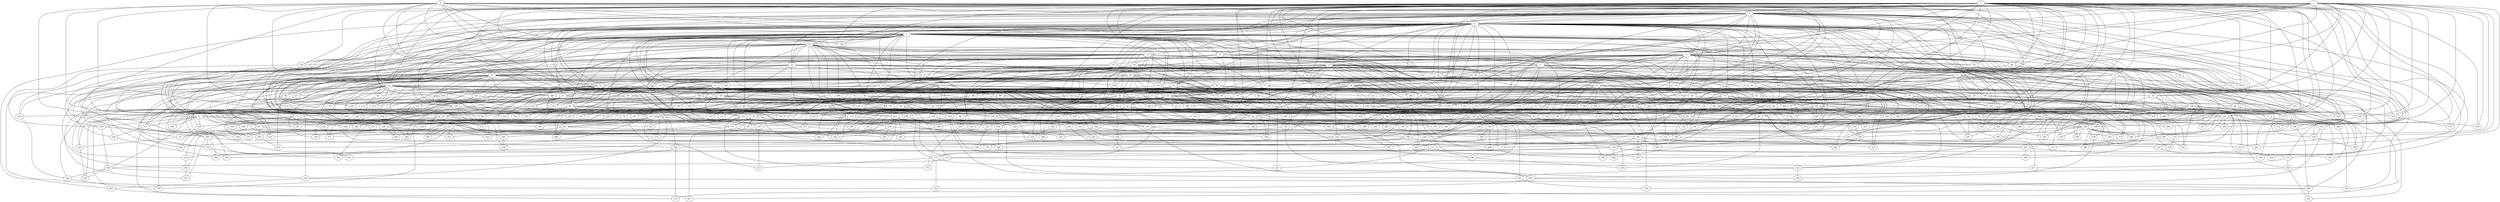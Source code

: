 strict graph "barabasi_albert_graph(400,3)" {
0;
1;
2;
3;
4;
5;
6;
7;
8;
9;
10;
11;
12;
13;
14;
15;
16;
17;
18;
19;
20;
21;
22;
23;
24;
25;
26;
27;
28;
29;
30;
31;
32;
33;
34;
35;
36;
37;
38;
39;
40;
41;
42;
43;
44;
45;
46;
47;
48;
49;
50;
51;
52;
53;
54;
55;
56;
57;
58;
59;
60;
61;
62;
63;
64;
65;
66;
67;
68;
69;
70;
71;
72;
73;
74;
75;
76;
77;
78;
79;
80;
81;
82;
83;
84;
85;
86;
87;
88;
89;
90;
91;
92;
93;
94;
95;
96;
97;
98;
99;
100;
101;
102;
103;
104;
105;
106;
107;
108;
109;
110;
111;
112;
113;
114;
115;
116;
117;
118;
119;
120;
121;
122;
123;
124;
125;
126;
127;
128;
129;
130;
131;
132;
133;
134;
135;
136;
137;
138;
139;
140;
141;
142;
143;
144;
145;
146;
147;
148;
149;
150;
151;
152;
153;
154;
155;
156;
157;
158;
159;
160;
161;
162;
163;
164;
165;
166;
167;
168;
169;
170;
171;
172;
173;
174;
175;
176;
177;
178;
179;
180;
181;
182;
183;
184;
185;
186;
187;
188;
189;
190;
191;
192;
193;
194;
195;
196;
197;
198;
199;
200;
201;
202;
203;
204;
205;
206;
207;
208;
209;
210;
211;
212;
213;
214;
215;
216;
217;
218;
219;
220;
221;
222;
223;
224;
225;
226;
227;
228;
229;
230;
231;
232;
233;
234;
235;
236;
237;
238;
239;
240;
241;
242;
243;
244;
245;
246;
247;
248;
249;
250;
251;
252;
253;
254;
255;
256;
257;
258;
259;
260;
261;
262;
263;
264;
265;
266;
267;
268;
269;
270;
271;
272;
273;
274;
275;
276;
277;
278;
279;
280;
281;
282;
283;
284;
285;
286;
287;
288;
289;
290;
291;
292;
293;
294;
295;
296;
297;
298;
299;
300;
301;
302;
303;
304;
305;
306;
307;
308;
309;
310;
311;
312;
313;
314;
315;
316;
317;
318;
319;
320;
321;
322;
323;
324;
325;
326;
327;
328;
329;
330;
331;
332;
333;
334;
335;
336;
337;
338;
339;
340;
341;
342;
343;
344;
345;
346;
347;
348;
349;
350;
351;
352;
353;
354;
355;
356;
357;
358;
359;
360;
361;
362;
363;
364;
365;
366;
367;
368;
369;
370;
371;
372;
373;
374;
375;
376;
377;
378;
379;
380;
381;
382;
383;
384;
385;
386;
387;
388;
389;
390;
391;
392;
393;
394;
395;
396;
397;
398;
399;
0 -- 129  [is_available=True, prob="0.0467347815131"];
0 -- 132  [is_available=True, prob="1.0"];
0 -- 3  [is_available=True, prob="0.676842188126"];
0 -- 4  [is_available=True, prob="1.0"];
0 -- 5  [is_available=True, prob="0.325321089554"];
0 -- 39  [is_available=True, prob="1.0"];
0 -- 40  [is_available=True, prob="0.0724793402129"];
0 -- 10  [is_available=True, prob="0.568641327542"];
0 -- 235  [is_available=True, prob="1.0"];
0 -- 162  [is_available=True, prob="1.0"];
0 -- 14  [is_available=True, prob="0.531495472173"];
0 -- 338  [is_available=True, prob="0.363108478872"];
0 -- 302  [is_available=True, prob="0.230303175219"];
0 -- 74  [is_available=True, prob="1.0"];
0 -- 21  [is_available=True, prob="0.433250553258"];
0 -- 22  [is_available=True, prob="0.254819526814"];
0 -- 153  [is_available=True, prob="0.845732381407"];
0 -- 36  [is_available=True, prob="1.0"];
0 -- 60  [is_available=True, prob="0.163530835699"];
0 -- 61  [is_available=True, prob="1.0"];
0 -- 286  [is_available=True, prob="0.653799920708"];
1 -- 3  [is_available=True, prob="0.00877202814097"];
1 -- 6  [is_available=True, prob="1.0"];
1 -- 138  [is_available=True, prob="1.0"];
1 -- 11  [is_available=True, prob="0.458441474338"];
1 -- 268  [is_available=True, prob="1.0"];
1 -- 272  [is_available=True, prob="0.173386759794"];
1 -- 19  [is_available=True, prob="1.0"];
1 -- 22  [is_available=True, prob="1.0"];
1 -- 280  [is_available=True, prob="0.903367468809"];
1 -- 283  [is_available=True, prob="1.0"];
1 -- 30  [is_available=True, prob="0.233886218907"];
1 -- 325  [is_available=True, prob="1.0"];
1 -- 37  [is_available=True, prob="1.0"];
1 -- 167  [is_available=True, prob="0.79330299245"];
1 -- 42  [is_available=True, prob="0.190572493493"];
1 -- 47  [is_available=True, prob="0.276591493058"];
1 -- 177  [is_available=True, prob="0.993010265292"];
1 -- 51  [is_available=True, prob="0.917610509938"];
1 -- 182  [is_available=True, prob="0.55706644643"];
1 -- 67  [is_available=True, prob="0.979793852211"];
1 -- 69  [is_available=True, prob="0.560643849434"];
1 -- 12  [is_available=True, prob="1.0"];
1 -- 202  [is_available=True, prob="1.0"];
1 -- 165  [is_available=True, prob="0.0492441447262"];
1 -- 387  [is_available=True, prob="0.14028157312"];
1 -- 114  [is_available=True, prob="0.647945591178"];
1 -- 381  [is_available=True, prob="0.258508900849"];
2 -- 3  [is_available=True, prob="0.563679405916"];
2 -- 4  [is_available=True, prob="0.290611323946"];
2 -- 150  [is_available=True, prob="1.0"];
2 -- 7  [is_available=True, prob="1.0"];
2 -- 8  [is_available=True, prob="0.214915593364"];
2 -- 11  [is_available=True, prob="0.169630049471"];
2 -- 13  [is_available=True, prob="1.0"];
2 -- 270  [is_available=True, prob="1.0"];
2 -- 143  [is_available=True, prob="0.000497140799298"];
2 -- 17  [is_available=True, prob="0.77571248742"];
2 -- 149  [is_available=True, prob="1.0"];
2 -- 22  [is_available=True, prob="0.452175932203"];
2 -- 151  [is_available=True, prob="0.700806134027"];
2 -- 24  [is_available=True, prob="1.0"];
2 -- 153  [is_available=True, prob="0.54815022827"];
2 -- 283  [is_available=True, prob="0.661000988271"];
2 -- 30  [is_available=True, prob="0.69593964369"];
2 -- 165  [is_available=True, prob="0.314768922957"];
2 -- 169  [is_available=True, prob="0.444020331509"];
2 -- 45  [is_available=True, prob="0.819838204898"];
2 -- 56  [is_available=True, prob="1.0"];
2 -- 57  [is_available=True, prob="1.0"];
2 -- 58  [is_available=True, prob="0.96541936494"];
2 -- 351  [is_available=True, prob="1.0"];
2 -- 190  [is_available=True, prob="0.828876747069"];
2 -- 320  [is_available=True, prob="1.0"];
2 -- 68  [is_available=True, prob="1.0"];
2 -- 200  [is_available=True, prob="0.92083919105"];
2 -- 331  [is_available=True, prob="0.0189148378474"];
2 -- 76  [is_available=True, prob="0.513617286421"];
2 -- 77  [is_available=True, prob="0.243574766111"];
2 -- 206  [is_available=True, prob="1.0"];
2 -- 211  [is_available=True, prob="1.0"];
2 -- 334  [is_available=True, prob="1.0"];
2 -- 86  [is_available=True, prob="0.870159209101"];
2 -- 91  [is_available=True, prob="1.0"];
2 -- 348  [is_available=True, prob="0.752314917583"];
2 -- 221  [is_available=True, prob="0.288564954262"];
2 -- 293  [is_available=True, prob="0.169630167255"];
2 -- 231  [is_available=True, prob="0.683416039895"];
2 -- 235  [is_available=True, prob="0.542829376785"];
2 -- 109  [is_available=True, prob="1.0"];
2 -- 112  [is_available=True, prob="0.692852647517"];
2 -- 369  [is_available=True, prob="1.0"];
2 -- 375  [is_available=True, prob="0.0786654089154"];
2 -- 121  [is_available=True, prob="0.0284808393318"];
3 -- 4  [is_available=True, prob="0.25719851267"];
3 -- 5  [is_available=True, prob="0.432110462529"];
3 -- 6  [is_available=True, prob="0.915693164767"];
3 -- 9  [is_available=True, prob="0.469141288553"];
3 -- 10  [is_available=True, prob="1.0"];
3 -- 141  [is_available=True, prob="0.805364772482"];
3 -- 14  [is_available=True, prob="0.982161563167"];
3 -- 148  [is_available=True, prob="0.70009403085"];
3 -- 150  [is_available=True, prob="0.846607547356"];
3 -- 25  [is_available=True, prob="1.0"];
3 -- 284  [is_available=True, prob="0.811544854034"];
3 -- 29  [is_available=True, prob="0.722345905143"];
3 -- 31  [is_available=True, prob="0.15700000677"];
3 -- 44  [is_available=True, prob="0.703619458512"];
3 -- 45  [is_available=True, prob="0.337431383933"];
3 -- 177  [is_available=True, prob="1.0"];
3 -- 178  [is_available=True, prob="1.0"];
3 -- 179  [is_available=True, prob="0.590556920602"];
3 -- 52  [is_available=True, prob="0.955037636649"];
3 -- 54  [is_available=True, prob="0.282166151586"];
3 -- 189  [is_available=True, prob="1.0"];
3 -- 322  [is_available=True, prob="0.341678429572"];
3 -- 326  [is_available=True, prob="1.0"];
3 -- 327  [is_available=True, prob="0.284665861928"];
3 -- 72  [is_available=True, prob="0.339302899151"];
3 -- 212  [is_available=True, prob="1.0"];
3 -- 218  [is_available=True, prob="0.0299785243564"];
3 -- 355  [is_available=True, prob="0.685304231073"];
3 -- 228  [is_available=True, prob="0.206596688035"];
3 -- 101  [is_available=True, prob="0.700056445294"];
3 -- 108  [is_available=True, prob="0.631066787297"];
3 -- 243  [is_available=True, prob="0.544479080954"];
3 -- 246  [is_available=True, prob="0.0619644485226"];
3 -- 375  [is_available=True, prob="0.784167853435"];
4 -- 5  [is_available=True, prob="0.241962862209"];
4 -- 6  [is_available=True, prob="0.83942870513"];
4 -- 8  [is_available=True, prob="0.948576696235"];
4 -- 9  [is_available=True, prob="1.0"];
4 -- 11  [is_available=True, prob="0.314295050466"];
4 -- 13  [is_available=True, prob="0.588710903688"];
4 -- 142  [is_available=True, prob="0.294370942825"];
4 -- 15  [is_available=True, prob="0.896104454623"];
4 -- 16  [is_available=True, prob="1.0"];
4 -- 17  [is_available=True, prob="0.54033307299"];
4 -- 323  [is_available=True, prob="1.0"];
4 -- 20  [is_available=True, prob="0.770162063561"];
4 -- 21  [is_available=True, prob="1.0"];
4 -- 279  [is_available=True, prob="0.961846461909"];
4 -- 378  [is_available=True, prob="0.224270265509"];
4 -- 156  [is_available=True, prob="0.307245782053"];
4 -- 341  [is_available=True, prob="1.0"];
4 -- 160  [is_available=True, prob="1.0"];
4 -- 33  [is_available=True, prob="0.186604706277"];
4 -- 37  [is_available=True, prob="0.275269002213"];
4 -- 305  [is_available=True, prob="0.213868694318"];
4 -- 169  [is_available=True, prob="0.00344726468774"];
4 -- 170  [is_available=True, prob="0.529914313847"];
4 -- 44  [is_available=True, prob="0.735966687961"];
4 -- 46  [is_available=True, prob="0.131491525286"];
4 -- 264  [is_available=True, prob="0.285729115107"];
4 -- 270  [is_available=True, prob="0.61127058225"];
4 -- 179  [is_available=True, prob="0.594621953593"];
4 -- 56  [is_available=True, prob="0.0187812722708"];
4 -- 60  [is_available=True, prob="0.967240977097"];
4 -- 191  [is_available=True, prob="1.0"];
4 -- 203  [is_available=True, prob="0.498813752575"];
4 -- 69  [is_available=True, prob="0.371504156366"];
4 -- 75  [is_available=True, prob="0.541759127755"];
4 -- 269  [is_available=True, prob="0.290299930572"];
4 -- 82  [is_available=True, prob="0.316168376221"];
4 -- 85  [is_available=True, prob="0.625714979408"];
4 -- 284  [is_available=True, prob="1.0"];
4 -- 343  [is_available=True, prob="0.292880007116"];
4 -- 349  [is_available=True, prob="0.912178764188"];
4 -- 350  [is_available=True, prob="0.269094057511"];
4 -- 223  [is_available=True, prob="0.603746318291"];
4 -- 97  [is_available=True, prob="1.0"];
4 -- 354  [is_available=True, prob="0.395492531136"];
4 -- 230  [is_available=True, prob="0.787472031874"];
4 -- 105  [is_available=True, prob="1.0"];
4 -- 144  [is_available=True, prob="0.151583717414"];
4 -- 338  [is_available=True, prob="1.0"];
4 -- 370  [is_available=True, prob="0.957812762844"];
4 -- 250  [is_available=True, prob="0.614520498216"];
4 -- 379  [is_available=True, prob="1.0"];
4 -- 125  [is_available=True, prob="0.751215681238"];
4 -- 127  [is_available=True, prob="1.0"];
5 -- 384  [is_available=True, prob="1.0"];
5 -- 261  [is_available=True, prob="0.232584876156"];
5 -- 7  [is_available=True, prob="0.995218054846"];
5 -- 8  [is_available=True, prob="1.0"];
5 -- 10  [is_available=True, prob="0.816699117705"];
5 -- 141  [is_available=True, prob="0.941325690387"];
5 -- 14  [is_available=True, prob="0.2295003286"];
5 -- 15  [is_available=True, prob="0.422813426045"];
5 -- 131  [is_available=True, prob="1.0"];
5 -- 151  [is_available=True, prob="1.0"];
5 -- 25  [is_available=True, prob="0.682070224751"];
5 -- 29  [is_available=True, prob="0.110243226109"];
5 -- 32  [is_available=True, prob="0.29651157339"];
5 -- 36  [is_available=True, prob="0.775655238162"];
5 -- 38  [is_available=True, prob="1.0"];
5 -- 264  [is_available=True, prob="0.706704461828"];
5 -- 178  [is_available=True, prob="0.869326601207"];
5 -- 180  [is_available=True, prob="0.817716783385"];
5 -- 181  [is_available=True, prob="0.929881952218"];
5 -- 55  [is_available=True, prob="0.798577732218"];
5 -- 57  [is_available=True, prob="0.782816269235"];
5 -- 58  [is_available=True, prob="0.130982209771"];
5 -- 320  [is_available=True, prob="0.774652490936"];
5 -- 65  [is_available=True, prob="1.0"];
5 -- 68  [is_available=True, prob="0.57310882183"];
5 -- 74  [is_available=True, prob="0.0121925589177"];
5 -- 77  [is_available=True, prob="0.0134352556373"];
5 -- 334  [is_available=True, prob="0.320184180059"];
5 -- 80  [is_available=True, prob="0.298884263164"];
5 -- 185  [is_available=True, prob="0.177520493486"];
5 -- 219  [is_available=True, prob="0.563427270154"];
5 -- 223  [is_available=True, prob="0.571660633975"];
5 -- 99  [is_available=True, prob="0.889908978818"];
5 -- 294  [is_available=True, prob="0.473208408476"];
5 -- 102  [is_available=True, prob="1.0"];
5 -- 103  [is_available=True, prob="0.654033092411"];
5 -- 104  [is_available=True, prob="0.0739467071466"];
5 -- 107  [is_available=True, prob="0.870897387135"];
5 -- 367  [is_available=True, prob="0.460298000032"];
5 -- 235  [is_available=True, prob="0.11162000144"];
5 -- 122  [is_available=True, prob="0.208141846919"];
5 -- 251  [is_available=True, prob="0.383331074431"];
5 -- 281  [is_available=True, prob="0.0198277530841"];
5 -- 126  [is_available=True, prob="0.372449455256"];
6 -- 7  [is_available=True, prob="0.375268555845"];
6 -- 9  [is_available=True, prob="0.389773309012"];
6 -- 12  [is_available=True, prob="1.0"];
6 -- 16  [is_available=True, prob="0.84773698825"];
6 -- 17  [is_available=True, prob="0.66423556209"];
6 -- 19  [is_available=True, prob="0.454214608412"];
6 -- 20  [is_available=True, prob="0.720369354164"];
6 -- 282  [is_available=True, prob="1.0"];
6 -- 158  [is_available=True, prob="1.0"];
6 -- 289  [is_available=True, prob="0.594625906906"];
6 -- 34  [is_available=True, prob="0.594849311578"];
6 -- 36  [is_available=True, prob="0.566894347011"];
6 -- 300  [is_available=True, prob="0.174501138331"];
6 -- 52  [is_available=True, prob="1.0"];
6 -- 62  [is_available=True, prob="0.67856468039"];
6 -- 63  [is_available=True, prob="0.818573098414"];
6 -- 64  [is_available=True, prob="0.00396054213946"];
6 -- 194  [is_available=True, prob="0.776596803514"];
6 -- 68  [is_available=True, prob="1.0"];
6 -- 326  [is_available=True, prob="0.834260618662"];
6 -- 79  [is_available=True, prob="0.16123242897"];
6 -- 82  [is_available=True, prob="0.242163406703"];
6 -- 340  [is_available=True, prob="0.594021943509"];
6 -- 94  [is_available=True, prob="0.100833027116"];
6 -- 355  [is_available=True, prob="0.92057061093"];
6 -- 237  [is_available=True, prob="0.0320692388829"];
6 -- 118  [is_available=True, prob="0.788392275928"];
6 -- 123  [is_available=True, prob="1.0"];
7 -- 383  [is_available=True, prob="0.827760878634"];
7 -- 359  [is_available=True, prob="0.468562193512"];
7 -- 40  [is_available=True, prob="0.853968597813"];
7 -- 137  [is_available=True, prob="0.297108596463"];
7 -- 275  [is_available=True, prob="1.0"];
7 -- 18  [is_available=True, prob="0.598062323141"];
7 -- 115  [is_available=True, prob="1.0"];
7 -- 220  [is_available=True, prob="0.301909624232"];
7 -- 55  [is_available=True, prob="0.388662007076"];
7 -- 345  [is_available=True, prob="1.0"];
7 -- 26  [is_available=True, prob="0.247485312499"];
7 -- 59  [is_available=True, prob="0.857822250933"];
7 -- 28  [is_available=True, prob="0.664783064007"];
7 -- 253  [is_available=True, prob="1.0"];
7 -- 133  [is_available=True, prob="0.0408678338233"];
8 -- 35  [is_available=True, prob="0.526737547714"];
8 -- 195  [is_available=True, prob="1.0"];
8 -- 265  [is_available=True, prob="1.0"];
8 -- 12  [is_available=True, prob="0.110320684346"];
8 -- 175  [is_available=True, prob="0.138811991793"];
8 -- 99  [is_available=True, prob="0.116887750992"];
8 -- 19  [is_available=True, prob="0.687439678065"];
8 -- 150  [is_available=True, prob="0.546121961612"];
8 -- 87  [is_available=True, prob="0.511806838701"];
8 -- 211  [is_available=True, prob="0.70176506294"];
8 -- 37  [is_available=True, prob="0.596827680721"];
9 -- 192  [is_available=True, prob="1.0"];
9 -- 54  [is_available=True, prob="0.0816788732747"];
9 -- 251  [is_available=True, prob="0.667327010595"];
9 -- 24  [is_available=True, prob="1.0"];
9 -- 26  [is_available=True, prob="0.368400553741"];
9 -- 91  [is_available=True, prob="0.839344476156"];
10 -- 390  [is_available=True, prob="1.0"];
10 -- 13  [is_available=True, prob="0.28874249035"];
10 -- 15  [is_available=True, prob="0.418577641733"];
10 -- 18  [is_available=True, prob="0.202196135997"];
10 -- 25  [is_available=True, prob="0.215339851111"];
10 -- 295  [is_available=True, prob="0.0857593822597"];
10 -- 41  [is_available=True, prob="0.809512288218"];
10 -- 171  [is_available=True, prob="0.380215463682"];
10 -- 176  [is_available=True, prob="0.981399053732"];
10 -- 50  [is_available=True, prob="0.775445377192"];
10 -- 198  [is_available=True, prob="1.0"];
10 -- 399  [is_available=True, prob="0.55496461606"];
10 -- 213  [is_available=True, prob="1.0"];
10 -- 143  [is_available=True, prob="0.931903721344"];
10 -- 92  [is_available=True, prob="0.0697643460901"];
10 -- 94  [is_available=True, prob="1.0"];
10 -- 108  [is_available=True, prob="0.510297660033"];
10 -- 238  [is_available=True, prob="1.0"];
10 -- 118  [is_available=True, prob="0.446936119392"];
10 -- 249  [is_available=True, prob="0.314256211144"];
10 -- 124  [is_available=True, prob="1.0"];
11 -- 291  [is_available=True, prob="0.976924962929"];
11 -- 33  [is_available=True, prob="1.0"];
11 -- 328  [is_available=True, prob="0.0333939330507"];
11 -- 298  [is_available=True, prob="0.0204088896071"];
11 -- 71  [is_available=True, prob="0.516659712609"];
11 -- 236  [is_available=True, prob="0.949161097481"];
11 -- 47  [is_available=True, prob="1.0"];
11 -- 272  [is_available=True, prob="0.658960779097"];
11 -- 337  [is_available=True, prob="1.0"];
11 -- 24  [is_available=True, prob="1.0"];
11 -- 100  [is_available=True, prob="0.296611620564"];
11 -- 154  [is_available=True, prob="0.273599167811"];
11 -- 111  [is_available=True, prob="1.0"];
11 -- 124  [is_available=True, prob="0.172282352976"];
11 -- 314  [is_available=True, prob="0.00084391635496"];
12 -- 132  [is_available=True, prob="0.443066494741"];
12 -- 267  [is_available=True, prob="0.921037821791"];
12 -- 20  [is_available=True, prob="1.0"];
12 -- 23  [is_available=True, prob="0.9772295167"];
12 -- 29  [is_available=True, prob="0.731259104784"];
12 -- 30  [is_available=True, prob="0.447841906729"];
12 -- 161  [is_available=True, prob="0.993923049266"];
12 -- 41  [is_available=True, prob="0.187224398705"];
12 -- 43  [is_available=True, prob="1.0"];
12 -- 173  [is_available=True, prob="0.370888096848"];
12 -- 46  [is_available=True, prob="1.0"];
12 -- 175  [is_available=True, prob="1.0"];
12 -- 186  [is_available=True, prob="0.754933977203"];
12 -- 315  [is_available=True, prob="0.485299697556"];
12 -- 67  [is_available=True, prob="0.269753000306"];
12 -- 198  [is_available=True, prob="0.460521223414"];
12 -- 76  [is_available=True, prob="0.886296514345"];
12 -- 334  [is_available=True, prob="0.595904318189"];
12 -- 208  [is_available=True, prob="1.0"];
12 -- 81  [is_available=True, prob="0.552633683775"];
12 -- 87  [is_available=True, prob="1.0"];
12 -- 216  [is_available=True, prob="1.0"];
12 -- 89  [is_available=True, prob="0.0188050432115"];
12 -- 93  [is_available=True, prob="0.679785543527"];
12 -- 96  [is_available=True, prob="1.0"];
12 -- 100  [is_available=True, prob="1.0"];
12 -- 109  [is_available=True, prob="0.440695269714"];
12 -- 244  [is_available=True, prob="0.890573290233"];
13 -- 16  [is_available=True, prob="0.795242306745"];
13 -- 18  [is_available=True, prob="1.0"];
13 -- 152  [is_available=True, prob="1.0"];
13 -- 26  [is_available=True, prob="0.897765858198"];
13 -- 27  [is_available=True, prob="0.272946888264"];
13 -- 34  [is_available=True, prob="0.208357267402"];
13 -- 38  [is_available=True, prob="0.929107468864"];
13 -- 52  [is_available=True, prob="1.0"];
13 -- 310  [is_available=True, prob="0.570717871047"];
13 -- 184  [is_available=True, prob="0.345207104139"];
13 -- 185  [is_available=True, prob="0.69265682882"];
13 -- 59  [is_available=True, prob="0.484525873395"];
13 -- 62  [is_available=True, prob="0.67086638539"];
13 -- 64  [is_available=True, prob="0.90991150819"];
13 -- 333  [is_available=True, prob="0.145374006958"];
13 -- 208  [is_available=True, prob="0.974809079192"];
13 -- 350  [is_available=True, prob="1.0"];
13 -- 356  [is_available=True, prob="0.440209351378"];
13 -- 233  [is_available=True, prob="0.61721899512"];
13 -- 115  [is_available=True, prob="1.0"];
13 -- 245  [is_available=True, prob="1.0"];
14 -- 176  [is_available=True, prob="1.0"];
14 -- 361  [is_available=True, prob="0.233029613642"];
14 -- 394  [is_available=True, prob="0.590991245642"];
14 -- 141  [is_available=True, prob="0.349161894059"];
14 -- 79  [is_available=True, prob="0.88631093137"];
14 -- 112  [is_available=True, prob="0.924288764122"];
14 -- 49  [is_available=True, prob="0.0646348483268"];
14 -- 85  [is_available=True, prob="0.359938033327"];
14 -- 23  [is_available=True, prob="0.511189605194"];
14 -- 121  [is_available=True, prob="0.194413271085"];
14 -- 156  [is_available=True, prob="0.592006018717"];
14 -- 383  [is_available=True, prob="0.499231980098"];
15 -- 128  [is_available=True, prob="0.5583558639"];
15 -- 140  [is_available=True, prob="0.886979859245"];
15 -- 398  [is_available=True, prob="0.792236069697"];
15 -- 133  [is_available=True, prob="1.0"];
15 -- 289  [is_available=True, prob="0.175295941759"];
15 -- 39  [is_available=True, prob="0.856488926774"];
15 -- 315  [is_available=True, prob="0.573828275426"];
15 -- 63  [is_available=True, prob="0.164276170174"];
15 -- 113  [is_available=True, prob="1.0"];
15 -- 200  [is_available=True, prob="0.280658301461"];
15 -- 80  [is_available=True, prob="0.332500335912"];
15 -- 94  [is_available=True, prob="0.742814278895"];
15 -- 96  [is_available=True, prob="1.0"];
15 -- 100  [is_available=True, prob="0.380512288595"];
15 -- 234  [is_available=True, prob="0.709794492274"];
15 -- 364  [is_available=True, prob="0.669476170105"];
15 -- 110  [is_available=True, prob="0.301950015951"];
15 -- 369  [is_available=True, prob="0.171441395184"];
15 -- 123  [is_available=True, prob="1.0"];
15 -- 380  [is_available=True, prob="1.0"];
15 -- 106  [is_available=True, prob="0.912733796018"];
15 -- 382  [is_available=True, prob="1.0"];
16 -- 66  [is_available=True, prob="0.409510115473"];
16 -- 134  [is_available=True, prob="1.0"];
16 -- 107  [is_available=True, prob="0.544148470016"];
16 -- 78  [is_available=True, prob="1.0"];
16 -- 277  [is_available=True, prob="0.904413316466"];
16 -- 152  [is_available=True, prob="0.885624091095"];
16 -- 27  [is_available=True, prob="1.0"];
16 -- 28  [is_available=True, prob="0.241002908024"];
16 -- 287  [is_available=True, prob="1.0"];
17 -- 69  [is_available=True, prob="0.612986541234"];
17 -- 73  [is_available=True, prob="1.0"];
17 -- 180  [is_available=True, prob="1.0"];
17 -- 342  [is_available=True, prob="0.16857625679"];
17 -- 217  [is_available=True, prob="0.68813764038"];
17 -- 319  [is_available=True, prob="0.317104304479"];
18 -- 198  [is_available=True, prob="0.341494380977"];
18 -- 33  [is_available=True, prob="0.237038021824"];
18 -- 66  [is_available=True, prob="1.0"];
18 -- 101  [is_available=True, prob="0.154758660344"];
18 -- 70  [is_available=True, prob="1.0"];
18 -- 200  [is_available=True, prob="1.0"];
18 -- 119  [is_available=True, prob="0.91861109633"];
18 -- 145  [is_available=True, prob="0.737712019876"];
18 -- 50  [is_available=True, prob="0.272333768672"];
18 -- 23  [is_available=True, prob="1.0"];
18 -- 296  [is_available=True, prob="0.0331409193468"];
18 -- 344  [is_available=True, prob="0.18806280241"];
18 -- 346  [is_available=True, prob="1.0"];
18 -- 247  [is_available=True, prob="0.360402265202"];
18 -- 31  [is_available=True, prob="0.481796221806"];
19 -- 98  [is_available=True, prob="1.0"];
19 -- 161  [is_available=True, prob="0.856179942254"];
19 -- 169  [is_available=True, prob="0.658337450528"];
19 -- 174  [is_available=True, prob="1.0"];
19 -- 271  [is_available=True, prob="1.0"];
19 -- 270  [is_available=True, prob="0.758923223633"];
19 -- 55  [is_available=True, prob="0.627339867019"];
19 -- 28  [is_available=True, prob="1.0"];
20 -- 128  [is_available=True, prob="0.884699860813"];
20 -- 131  [is_available=True, prob="0.958118762811"];
20 -- 75  [is_available=True, prob="1.0"];
20 -- 21  [is_available=True, prob="0.868730182722"];
20 -- 56  [is_available=True, prob="0.895272776182"];
20 -- 281  [is_available=True, prob="1.0"];
20 -- 222  [is_available=True, prob="0.786058460941"];
21 -- 32  [is_available=True, prob="0.421344068174"];
21 -- 34  [is_available=True, prob="0.327496361156"];
21 -- 166  [is_available=True, prob="1.0"];
21 -- 359  [is_available=True, prob="1.0"];
21 -- 328  [is_available=True, prob="0.491668955392"];
21 -- 202  [is_available=True, prob="1.0"];
21 -- 391  [is_available=True, prob="0.420427680489"];
21 -- 241  [is_available=True, prob="0.364838600144"];
21 -- 344  [is_available=True, prob="0.0333022278283"];
21 -- 116  [is_available=True, prob="0.813236759088"];
21 -- 92  [is_available=True, prob="0.749524499342"];
21 -- 383  [is_available=True, prob="0.216893215472"];
22 -- 258  [is_available=True, prob="1.0"];
22 -- 147  [is_available=True, prob="0.872202122532"];
22 -- 276  [is_available=True, prob="1.0"];
22 -- 277  [is_available=True, prob="1.0"];
22 -- 290  [is_available=True, prob="0.682391834265"];
22 -- 291  [is_available=True, prob="0.709977367032"];
22 -- 294  [is_available=True, prob="0.295526092605"];
22 -- 172  [is_available=True, prob="0.563180575844"];
22 -- 49  [is_available=True, prob="0.545015610789"];
22 -- 309  [is_available=True, prob="1.0"];
22 -- 61  [is_available=True, prob="0.101080929769"];
22 -- 63  [is_available=True, prob="1.0"];
22 -- 321  [is_available=True, prob="1.0"];
22 -- 194  [is_available=True, prob="0.996934017665"];
22 -- 201  [is_available=True, prob="0.755347436715"];
22 -- 75  [is_available=True, prob="0.334202528547"];
22 -- 76  [is_available=True, prob="0.0104973191546"];
22 -- 209  [is_available=True, prob="1.0"];
22 -- 89  [is_available=True, prob="0.897565877421"];
22 -- 98  [is_available=True, prob="0.295452668961"];
22 -- 363  [is_available=True, prob="1.0"];
22 -- 364  [is_available=True, prob="0.511226383991"];
22 -- 126  [is_available=True, prob="0.188539433511"];
22 -- 254  [is_available=True, prob="0.277288086524"];
23 -- 384  [is_available=True, prob="0.505425745242"];
23 -- 72  [is_available=True, prob="0.2611346441"];
23 -- 297  [is_available=True, prob="0.117234969794"];
23 -- 42  [is_available=True, prob="0.0960448997648"];
23 -- 43  [is_available=True, prob="0.88735738843"];
23 -- 112  [is_available=True, prob="0.947400463184"];
23 -- 245  [is_available=True, prob="0.92504420561"];
23 -- 329  [is_available=True, prob="1.0"];
23 -- 123  [is_available=True, prob="0.973902422021"];
24 -- 170  [is_available=True, prob="0.0529252874544"];
24 -- 278  [is_available=True, prob="0.0177355846235"];
24 -- 73  [is_available=True, prob="0.291683684616"];
24 -- 90  [is_available=True, prob="0.9201064575"];
25 -- 130  [is_available=True, prob="0.624088516718"];
25 -- 70  [is_available=True, prob="0.115158192606"];
25 -- 275  [is_available=True, prob="0.608072376617"];
25 -- 233  [is_available=True, prob="0.295205390955"];
25 -- 139  [is_available=True, prob="0.20831658105"];
25 -- 44  [is_available=True, prob="0.617364358995"];
25 -- 366  [is_available=True, prob="0.465453768982"];
25 -- 152  [is_available=True, prob="0.289264917882"];
25 -- 131  [is_available=True, prob="0.223507010281"];
25 -- 53  [is_available=True, prob="0.441658578862"];
25 -- 183  [is_available=True, prob="0.208830771258"];
25 -- 120  [is_available=True, prob="1.0"];
25 -- 332  [is_available=True, prob="0.933004094772"];
25 -- 154  [is_available=True, prob="0.102348552694"];
25 -- 27  [is_available=True, prob="0.524421782633"];
26 -- 224  [is_available=True, prob="0.579459777706"];
26 -- 161  [is_available=True, prob="0.802966640519"];
26 -- 389  [is_available=True, prob="0.866684348676"];
26 -- 46  [is_available=True, prob="0.710218255273"];
26 -- 335  [is_available=True, prob="1.0"];
26 -- 51  [is_available=True, prob="0.301503108576"];
26 -- 84  [is_available=True, prob="1.0"];
26 -- 279  [is_available=True, prob="0.160870709921"];
27 -- 352  [is_available=True, prob="1.0"];
27 -- 227  [is_available=True, prob="0.857225761705"];
27 -- 309  [is_available=True, prob="0.93950949536"];
27 -- 38  [is_available=True, prob="0.254930081688"];
27 -- 236  [is_available=True, prob="1.0"];
27 -- 205  [is_available=True, prob="0.530445221372"];
27 -- 146  [is_available=True, prob="0.539249190332"];
27 -- 83  [is_available=True, prob="0.347495808967"];
27 -- 180  [is_available=True, prob="1.0"];
27 -- 213  [is_available=True, prob="0.842231374356"];
27 -- 314  [is_available=True, prob="0.958395257056"];
27 -- 271  [is_available=True, prob="0.394538736232"];
27 -- 252  [is_available=True, prob="1.0"];
27 -- 126  [is_available=True, prob="0.438500895937"];
27 -- 31  [is_available=True, prob="0.0344063807876"];
28 -- 32  [is_available=True, prob="1.0"];
28 -- 129  [is_available=True, prob="0.461606010768"];
28 -- 213  [is_available=True, prob="0.775474480416"];
28 -- 362  [is_available=True, prob="0.500007798641"];
28 -- 204  [is_available=True, prob="0.680447116797"];
28 -- 269  [is_available=True, prob="1.0"];
28 -- 78  [is_available=True, prob="0.076406808451"];
28 -- 399  [is_available=True, prob="0.332462113839"];
28 -- 50  [is_available=True, prob="0.872503196756"];
28 -- 148  [is_available=True, prob="0.586684603813"];
28 -- 85  [is_available=True, prob="0.99777926821"];
28 -- 384  [is_available=True, prob="0.809929280431"];
28 -- 208  [is_available=True, prob="0.93669066854"];
28 -- 127  [is_available=True, prob="0.508500902394"];
29 -- 373  [is_available=True, prob="0.199777381122"];
29 -- 39  [is_available=True, prob="0.383693917481"];
29 -- 172  [is_available=True, prob="0.70604189527"];
29 -- 266  [is_available=True, prob="0.801903542656"];
29 -- 142  [is_available=True, prob="0.0805749302315"];
29 -- 335  [is_available=True, prob="1.0"];
29 -- 48  [is_available=True, prob="0.0677312532922"];
29 -- 339  [is_available=True, prob="1.0"];
29 -- 53  [is_available=True, prob="0.306719760887"];
29 -- 88  [is_available=True, prob="1.0"];
29 -- 188  [is_available=True, prob="0.203729784659"];
29 -- 317  [is_available=True, prob="0.229295012022"];
29 -- 309  [is_available=True, prob="0.539285367546"];
30 -- 35  [is_available=True, prob="0.933069097573"];
30 -- 102  [is_available=True, prob="1.0"];
30 -- 97  [is_available=True, prob="0.922916595869"];
30 -- 74  [is_available=True, prob="0.886992793574"];
30 -- 258  [is_available=True, prob="0.0451229390097"];
30 -- 308  [is_available=True, prob="1.0"];
30 -- 118  [is_available=True, prob="0.866054669073"];
30 -- 315  [is_available=True, prob="1.0"];
30 -- 287  [is_available=True, prob="0.143001718922"];
31 -- 66  [is_available=True, prob="0.87218905495"];
31 -- 292  [is_available=True, prob="0.396654521986"];
31 -- 197  [is_available=True, prob="0.730587885319"];
31 -- 370  [is_available=True, prob="1.0"];
31 -- 366  [is_available=True, prob="0.439403398701"];
31 -- 113  [is_available=True, prob="0.741303154256"];
31 -- 84  [is_available=True, prob="0.306236865204"];
31 -- 282  [is_available=True, prob="0.0997262548817"];
31 -- 188  [is_available=True, prob="1.0"];
31 -- 189  [is_available=True, prob="0.852984761077"];
32 -- 321  [is_available=True, prob="0.492310023604"];
32 -- 99  [is_available=True, prob="0.646717409687"];
32 -- 329  [is_available=True, prob="1.0"];
33 -- 35  [is_available=True, prob="1.0"];
33 -- 295  [is_available=True, prob="1.0"];
33 -- 361  [is_available=True, prob="0.775096955539"];
33 -- 45  [is_available=True, prob="0.497418040218"];
33 -- 171  [is_available=True, prob="1.0"];
33 -- 125  [is_available=True, prob="0.220268356155"];
34 -- 64  [is_available=True, prob="0.385990112575"];
34 -- 263  [is_available=True, prob="0.736384021017"];
34 -- 226  [is_available=True, prob="0.311315281406"];
34 -- 163  [is_available=True, prob="0.761239537184"];
34 -- 71  [is_available=True, prob="0.00623501152442"];
34 -- 106  [is_available=True, prob="0.213321501818"];
34 -- 231  [is_available=True, prob="1.0"];
34 -- 268  [is_available=True, prob="0.182353149181"];
34 -- 302  [is_available=True, prob="0.764427755036"];
34 -- 113  [is_available=True, prob="0.312502082341"];
34 -- 51  [is_available=True, prob="0.0630647616524"];
34 -- 310  [is_available=True, prob="0.74488015452"];
34 -- 184  [is_available=True, prob="0.693509136954"];
35 -- 263  [is_available=True, prob="1.0"];
35 -- 323  [is_available=True, prob="0.132129428651"];
35 -- 196  [is_available=True, prob="0.389422512249"];
35 -- 166  [is_available=True, prob="1.0"];
35 -- 65  [is_available=True, prob="1.0"];
35 -- 49  [is_available=True, prob="0.323740234876"];
35 -- 252  [is_available=True, prob="0.456884781068"];
35 -- 42  [is_available=True, prob="1.0"];
35 -- 43  [is_available=True, prob="1.0"];
35 -- 207  [is_available=True, prob="0.381140947889"];
35 -- 40  [is_available=True, prob="0.781037788355"];
35 -- 234  [is_available=True, prob="0.927201448176"];
35 -- 185  [is_available=True, prob="1.0"];
35 -- 57  [is_available=True, prob="0.649704552442"];
35 -- 136  [is_available=True, prob="0.0776963195987"];
35 -- 231  [is_available=True, prob="0.223930563674"];
35 -- 138  [is_available=True, prob="0.776384790005"];
35 -- 230  [is_available=True, prob="0.357578905685"];
36 -- 232  [is_available=True, prob="0.244361792545"];
36 -- 111  [is_available=True, prob="1.0"];
36 -- 48  [is_available=True, prob="1.0"];
36 -- 273  [is_available=True, prob="0.613726950023"];
36 -- 278  [is_available=True, prob="0.408845048939"];
36 -- 379  [is_available=True, prob="1.0"];
37 -- 399  [is_available=True, prob="0.685812843733"];
37 -- 83  [is_available=True, prob="0.950458729647"];
37 -- 340  [is_available=True, prob="0.882011359268"];
38 -- 136  [is_available=True, prob="1.0"];
38 -- 41  [is_available=True, prob="0.105624341775"];
38 -- 306  [is_available=True, prob="0.121356170277"];
38 -- 238  [is_available=True, prob="0.478452649532"];
38 -- 81  [is_available=True, prob="0.935321259563"];
38 -- 232  [is_available=True, prob="0.988979297063"];
38 -- 307  [is_available=True, prob="1.0"];
38 -- 84  [is_available=True, prob="1.0"];
38 -- 89  [is_available=True, prob="1.0"];
38 -- 125  [is_available=True, prob="0.0529374989973"];
39 -- 195  [is_available=True, prob="0.87018017378"];
39 -- 230  [is_available=True, prob="0.478677412813"];
39 -- 297  [is_available=True, prob="0.633416504699"];
39 -- 176  [is_available=True, prob="0.820224947847"];
39 -- 115  [is_available=True, prob="0.417189303183"];
39 -- 88  [is_available=True, prob="0.732653127476"];
39 -- 313  [is_available=True, prob="0.479561370659"];
40 -- 78  [is_available=True, prob="0.863624239089"];
40 -- 291  [is_available=True, prob="0.276142512512"];
40 -- 181  [is_available=True, prob="0.0377128190036"];
40 -- 91  [is_available=True, prob="0.97168100725"];
40 -- 221  [is_available=True, prob="1.0"];
41 -- 228  [is_available=True, prob="1.0"];
41 -- 328  [is_available=True, prob="0.406511774674"];
41 -- 47  [is_available=True, prob="0.56288677663"];
41 -- 48  [is_available=True, prob="1.0"];
41 -- 177  [is_available=True, prob="0.318684914989"];
41 -- 54  [is_available=True, prob="1.0"];
42 -- 358  [is_available=True, prob="1.0"];
42 -- 134  [is_available=True, prob="0.678242897843"];
42 -- 193  [is_available=True, prob="0.249755494781"];
42 -- 190  [is_available=True, prob="0.937164781414"];
42 -- 145  [is_available=True, prob="0.705270864246"];
42 -- 117  [is_available=True, prob="0.726601672726"];
42 -- 120  [is_available=True, prob="0.106739961153"];
42 -- 59  [is_available=True, prob="0.54237701607"];
42 -- 380  [is_available=True, prob="0.670949592972"];
42 -- 62  [is_available=True, prob="0.658727362339"];
42 -- 191  [is_available=True, prob="0.372202324939"];
43 -- 218  [is_available=True, prob="0.902797815327"];
43 -- 354  [is_available=True, prob="0.350404988796"];
44 -- 225  [is_available=True, prob="0.464374928476"];
44 -- 103  [is_available=True, prob="0.128123374731"];
44 -- 203  [is_available=True, prob="0.678584776755"];
44 -- 77  [is_available=True, prob="0.0458466463664"];
44 -- 144  [is_available=True, prob="0.365540317013"];
44 -- 178  [is_available=True, prob="0.120438772243"];
44 -- 163  [is_available=True, prob="0.774704799857"];
44 -- 363  [is_available=True, prob="0.324669154569"];
44 -- 157  [is_available=True, prob="1.0"];
45 -- 73  [is_available=True, prob="1.0"];
45 -- 301  [is_available=True, prob="0.0913572845053"];
45 -- 110  [is_available=True, prob="0.933613936611"];
46 -- 352  [is_available=True, prob="1.0"];
46 -- 300  [is_available=True, prob="0.127032219254"];
46 -- 333  [is_available=True, prob="0.46823565584"];
47 -- 101  [is_available=True, prob="1.0"];
47 -- 103  [is_available=True, prob="1.0"];
47 -- 304  [is_available=True, prob="1.0"];
47 -- 120  [is_available=True, prob="0.178026222583"];
47 -- 249  [is_available=True, prob="0.781755578918"];
47 -- 251  [is_available=True, prob="1.0"];
48 -- 321  [is_available=True, prob="0.547270308214"];
48 -- 229  [is_available=True, prob="0.853881221573"];
48 -- 135  [is_available=True, prob="0.614716193646"];
48 -- 72  [is_available=True, prob="0.798067335967"];
48 -- 168  [is_available=True, prob="0.741108448888"];
48 -- 90  [is_available=True, prob="0.839417429231"];
48 -- 219  [is_available=True, prob="0.653211977292"];
48 -- 316  [is_available=True, prob="0.960750222172"];
49 -- 80  [is_available=True, prob="0.849028263857"];
49 -- 117  [is_available=True, prob="0.277006294245"];
49 -- 190  [is_available=True, prob="1.0"];
50 -- 324  [is_available=True, prob="0.856020781664"];
50 -- 296  [is_available=True, prob="0.533429376312"];
50 -- 105  [is_available=True, prob="0.890849670643"];
50 -- 139  [is_available=True, prob="1.0"];
50 -- 269  [is_available=True, prob="0.145089159441"];
50 -- 53  [is_available=True, prob="0.871921374704"];
50 -- 201  [is_available=True, prob="0.480078974321"];
51 -- 65  [is_available=True, prob="1.0"];
51 -- 88  [is_available=True, prob="0.963757784524"];
51 -- 285  [is_available=True, prob="1.0"];
52 -- 242  [is_available=True, prob="0.0755629240106"];
52 -- 119  [is_available=True, prob="0.748810433149"];
53 -- 164  [is_available=True, prob="0.419957439196"];
53 -- 292  [is_available=True, prob="1.0"];
53 -- 196  [is_available=True, prob="1.0"];
53 -- 157  [is_available=True, prob="0.209908531483"];
53 -- 114  [is_available=True, prob="1.0"];
53 -- 149  [is_available=True, prob="0.875898412509"];
53 -- 58  [is_available=True, prob="0.317916355222"];
54 -- 209  [is_available=True, prob="1.0"];
54 -- 395  [is_available=True, prob="1.0"];
54 -- 110  [is_available=True, prob="0.591678615565"];
54 -- 145  [is_available=True, prob="0.697605400786"];
54 -- 280  [is_available=True, prob="0.232098661193"];
54 -- 60  [is_available=True, prob="1.0"];
54 -- 61  [is_available=True, prob="0.138388430298"];
55 -- 239  [is_available=True, prob="0.0434342890653"];
55 -- 336  [is_available=True, prob="0.673707979744"];
55 -- 214  [is_available=True, prob="0.0160599288884"];
55 -- 311  [is_available=True, prob="0.209992132898"];
55 -- 316  [is_available=True, prob="0.0874736477545"];
55 -- 286  [is_available=True, prob="0.28976943351"];
56 -- 274  [is_available=True, prob="0.11530875344"];
57 -- 71  [is_available=True, prob="1.0"];
57 -- 140  [is_available=True, prob="0.657007547968"];
57 -- 187  [is_available=True, prob="0.95809193909"];
58 -- 394  [is_available=True, prob="0.139352070257"];
58 -- 344  [is_available=True, prob="1.0"];
58 -- 274  [is_available=True, prob="0.79850635036"];
58 -- 116  [is_available=True, prob="0.279492301453"];
58 -- 248  [is_available=True, prob="1.0"];
59 -- 228  [is_available=True, prob="0.752534157127"];
59 -- 70  [is_available=True, prob="0.948374875931"];
59 -- 86  [is_available=True, prob="0.708435455061"];
59 -- 379  [is_available=True, prob="0.99151271106"];
59 -- 254  [is_available=True, prob="0.726125947769"];
59 -- 95  [is_available=True, prob="1.0"];
60 -- 67  [is_available=True, prob="0.910739569102"];
60 -- 240  [is_available=True, prob="0.0180290937711"];
60 -- 259  [is_available=True, prob="0.10141703648"];
60 -- 86  [is_available=True, prob="1.0"];
60 -- 284  [is_available=True, prob="0.336113380225"];
61 -- 160  [is_available=True, prob="0.788593454236"];
61 -- 226  [is_available=True, prob="0.78019857639"];
61 -- 133  [is_available=True, prob="0.743061989688"];
61 -- 395  [is_available=True, prob="0.607551614374"];
61 -- 364  [is_available=True, prob="1.0"];
61 -- 209  [is_available=True, prob="0.916949895561"];
61 -- 191  [is_available=True, prob="1.0"];
61 -- 95  [is_available=True, prob="0.7157333628"];
62 -- 336  [is_available=True, prob="0.389169692977"];
62 -- 104  [is_available=True, prob="0.256977667514"];
62 -- 144  [is_available=True, prob="1.0"];
63 -- 122  [is_available=True, prob="1.0"];
63 -- 172  [is_available=True, prob="0.427122078573"];
64 -- 357  [is_available=True, prob="0.482177587402"];
64 -- 337  [is_available=True, prob="0.553238629782"];
64 -- 136  [is_available=True, prob="0.400957730737"];
64 -- 332  [is_available=True, prob="0.922202977639"];
64 -- 266  [is_available=True, prob="0.577284684751"];
64 -- 140  [is_available=True, prob="0.863800465875"];
64 -- 109  [is_available=True, prob="0.656549894454"];
64 -- 168  [is_available=True, prob="1.0"];
64 -- 341  [is_available=True, prob="0.418561273785"];
64 -- 246  [is_available=True, prob="0.592227141206"];
64 -- 143  [is_available=True, prob="0.723937616928"];
65 -- 353  [is_available=True, prob="0.356136735109"];
65 -- 363  [is_available=True, prob="0.160610703192"];
65 -- 347  [is_available=True, prob="1.0"];
66 -- 121  [is_available=True, prob="0.0710727379573"];
66 -- 148  [is_available=True, prob="0.611300007764"];
67 -- 92  [is_available=True, prob="0.181633348904"];
67 -- 93  [is_available=True, prob="0.360979014468"];
68 -- 259  [is_available=True, prob="1.0"];
68 -- 82  [is_available=True, prob="1.0"];
68 -- 382  [is_available=True, prob="0.729526323869"];
69 -- 128  [is_available=True, prob="0.0574372527896"];
69 -- 81  [is_available=True, prob="0.759061787575"];
69 -- 138  [is_available=True, prob="0.189512982171"];
69 -- 79  [is_available=True, prob="1.0"];
69 -- 175  [is_available=True, prob="0.199130747653"];
70 -- 187  [is_available=True, prob="0.931647334779"];
70 -- 227  [is_available=True, prob="0.164935735422"];
71 -- 165  [is_available=True, prob="0.802837239287"];
73 -- 98  [is_available=True, prob="0.78605231833"];
73 -- 130  [is_available=True, prob="0.78222232764"];
73 -- 167  [is_available=True, prob="0.837233697749"];
73 -- 382  [is_available=True, prob="0.0667827395158"];
74 -- 97  [is_available=True, prob="1.0"];
74 -- 135  [is_available=True, prob="0.52332157083"];
74 -- 371  [is_available=True, prob="0.374132147976"];
74 -- 149  [is_available=True, prob="0.260911035585"];
74 -- 90  [is_available=True, prob="0.426573454409"];
75 -- 163  [is_available=True, prob="0.871282063172"];
75 -- 261  [is_available=True, prob="0.161792520298"];
75 -- 166  [is_available=True, prob="0.0516580597401"];
75 -- 204  [is_available=True, prob="0.990733658686"];
75 -- 241  [is_available=True, prob="1.0"];
75 -- 83  [is_available=True, prob="0.332792090258"];
75 -- 312  [is_available=True, prob="0.0583371417877"];
75 -- 325  [is_available=True, prob="0.747866724604"];
75 -- 387  [is_available=True, prob="0.174892793052"];
75 -- 195  [is_available=True, prob="0.930885142122"];
76 -- 211  [is_available=True, prob="0.803305007382"];
76 -- 95  [is_available=True, prob="0.17016935779"];
77 -- 96  [is_available=True, prob="1.0"];
77 -- 106  [is_available=True, prob="0.293336455622"];
77 -- 273  [is_available=True, prob="0.956067456067"];
77 -- 147  [is_available=True, prob="0.154614193905"];
78 -- 215  [is_available=True, prob="0.63199215505"];
78 -- 87  [is_available=True, prob="0.638278888851"];
79 -- 391  [is_available=True, prob="1.0"];
79 -- 107  [is_available=True, prob="0.263417910918"];
79 -- 173  [is_available=True, prob="0.868532969237"];
79 -- 214  [is_available=True, prob="0.0707188358961"];
80 -- 390  [is_available=True, prob="0.244053011183"];
80 -- 271  [is_available=True, prob="0.221030386526"];
80 -- 122  [is_available=True, prob="0.57644326841"];
80 -- 155  [is_available=True, prob="0.696913491774"];
81 -- 105  [is_available=True, prob="0.553119901358"];
81 -- 137  [is_available=True, prob="0.18316830356"];
82 -- 324  [is_available=True, prob="0.273972230662"];
83 -- 142  [is_available=True, prob="1.0"];
84 -- 260  [is_available=True, prob="0.657370789176"];
84 -- 262  [is_available=True, prob="1.0"];
84 -- 391  [is_available=True, prob="0.393882972767"];
84 -- 244  [is_available=True, prob="0.384168209504"];
86 -- 224  [is_available=True, prob="1.0"];
86 -- 264  [is_available=True, prob="1.0"];
86 -- 137  [is_available=True, prob="0.147911797742"];
86 -- 268  [is_available=True, prob="1.0"];
86 -- 174  [is_available=True, prob="0.9018791245"];
86 -- 367  [is_available=True, prob="0.334878666003"];
86 -- 305  [is_available=True, prob="0.492573676421"];
86 -- 278  [is_available=True, prob="0.18704327418"];
86 -- 159  [is_available=True, prob="1.0"];
87 -- 173  [is_available=True, prob="0.785454642801"];
87 -- 146  [is_available=True, prob="0.0484920390404"];
87 -- 93  [is_available=True, prob="1.0"];
88 -- 267  [is_available=True, prob="0.29897766857"];
89 -- 162  [is_available=True, prob="0.617262453616"];
89 -- 132  [is_available=True, prob="1.0"];
89 -- 134  [is_available=True, prob="0.938669750787"];
89 -- 303  [is_available=True, prob="1.0"];
89 -- 249  [is_available=True, prob="0.0848290450971"];
90 -- 241  [is_available=True, prob="0.33489907093"];
90 -- 373  [is_available=True, prob="0.902831539527"];
90 -- 346  [is_available=True, prob="0.593411920995"];
90 -- 380  [is_available=True, prob="0.751918578541"];
91 -- 203  [is_available=True, prob="0.528690089845"];
91 -- 153  [is_available=True, prob="0.953753701239"];
91 -- 155  [is_available=True, prob="1.0"];
92 -- 129  [is_available=True, prob="0.731455922137"];
92 -- 301  [is_available=True, prob="0.669508306922"];
92 -- 111  [is_available=True, prob="0.149573196355"];
92 -- 308  [is_available=True, prob="1.0"];
92 -- 214  [is_available=True, prob="1.0"];
92 -- 186  [is_available=True, prob="0.989919965168"];
93 -- 192  [is_available=True, prob="0.967615694697"];
94 -- 104  [is_available=True, prob="0.0144339203926"];
95 -- 240  [is_available=True, prob="0.963375242155"];
95 -- 397  [is_available=True, prob="1.0"];
96 -- 348  [is_available=True, prob="0.376628526303"];
96 -- 299  [is_available=True, prob="0.802659049809"];
97 -- 102  [is_available=True, prob="0.843134101477"];
97 -- 297  [is_available=True, prob="0.024430830061"];
97 -- 243  [is_available=True, prob="0.192355391897"];
97 -- 155  [is_available=True, prob="1.0"];
97 -- 124  [is_available=True, prob="0.442739288262"];
98 -- 288  [is_available=True, prob="0.620330219096"];
99 -- 385  [is_available=True, prob="0.780999786831"];
99 -- 238  [is_available=True, prob="1.0"];
99 -- 285  [is_available=True, prob="0.023320403937"];
99 -- 250  [is_available=True, prob="0.666892534439"];
99 -- 189  [is_available=True, prob="0.0889476005699"];
99 -- 350  [is_available=True, prob="0.439681384558"];
99 -- 223  [is_available=True, prob="0.666557698533"];
100 -- 167  [is_available=True, prob="0.50852179632"];
100 -- 174  [is_available=True, prob="0.507625263581"];
100 -- 277  [is_available=True, prob="1.0"];
101 -- 225  [is_available=True, prob="0.927036699981"];
101 -- 130  [is_available=True, prob="1.0"];
101 -- 388  [is_available=True, prob="0.425389902935"];
101 -- 390  [is_available=True, prob="1.0"];
101 -- 201  [is_available=True, prob="0.442177458942"];
101 -- 207  [is_available=True, prob="0.050233290086"];
101 -- 157  [is_available=True, prob="0.14546342891"];
102 -- 232  [is_available=True, prob="0.568377604816"];
103 -- 234  [is_available=True, prob="1.0"];
103 -- 108  [is_available=True, prob="0.614457342863"];
103 -- 365  [is_available=True, prob="1.0"];
103 -- 280  [is_available=True, prob="0.684495930139"];
103 -- 116  [is_available=True, prob="0.876078650749"];
103 -- 216  [is_available=True, prob="1.0"];
103 -- 293  [is_available=True, prob="0.499134489134"];
104 -- 260  [is_available=True, prob="0.875469855865"];
104 -- 237  [is_available=True, prob="0.392103095161"];
104 -- 210  [is_available=True, prob="0.838166482851"];
105 -- 253  [is_available=True, prob="1.0"];
106 -- 205  [is_available=True, prob="0.877737668506"];
106 -- 245  [is_available=True, prob="0.570761724596"];
106 -- 333  [is_available=True, prob="1.0"];
106 -- 158  [is_available=True, prob="1.0"];
107 -- 217  [is_available=True, prob="0.622051156948"];
107 -- 119  [is_available=True, prob="1.0"];
108 -- 298  [is_available=True, prob="1.0"];
109 -- 221  [is_available=True, prob="0.534009660061"];
111 -- 196  [is_available=True, prob="1.0"];
111 -- 117  [is_available=True, prob="0.439395401562"];
112 -- 343  [is_available=True, prob="0.159547336221"];
112 -- 114  [is_available=True, prob="1.0"];
113 -- 192  [is_available=True, prob="0.836309280677"];
113 -- 276  [is_available=True, prob="0.341438200506"];
114 -- 338  [is_available=True, prob="1.0"];
114 -- 197  [is_available=True, prob="0.0860115064841"];
115 -- 370  [is_available=True, prob="0.187302253887"];
116 -- 306  [is_available=True, prob="0.0612503027712"];
117 -- 322  [is_available=True, prob="0.886074667167"];
117 -- 372  [is_available=True, prob="0.596647242386"];
117 -- 310  [is_available=True, prob="1.0"];
117 -- 215  [is_available=True, prob="0.17634871614"];
118 -- 387  [is_available=True, prob="1.0"];
118 -- 373  [is_available=True, prob="0.950563638331"];
119 -- 242  [is_available=True, prob="0.595492640547"];
119 -- 274  [is_available=True, prob="0.945613923004"];
119 -- 312  [is_available=True, prob="0.277160302824"];
119 -- 159  [is_available=True, prob="0.812575018964"];
121 -- 339  [is_available=True, prob="0.801163192956"];
121 -- 283  [is_available=True, prob="0.377360363492"];
121 -- 156  [is_available=True, prob="1.0"];
122 -- 377  [is_available=True, prob="0.981655115973"];
124 -- 139  [is_available=True, prob="0.403646498916"];
124 -- 261  [is_available=True, prob="1.0"];
124 -- 263  [is_available=True, prob="0.610883115968"];
124 -- 171  [is_available=True, prob="0.180845220488"];
125 -- 265  [is_available=True, prob="0.778862353915"];
125 -- 127  [is_available=True, prob="1.0"];
126 -- 256  [is_available=True, prob="1.0"];
126 -- 168  [is_available=True, prob="0.627149252399"];
126 -- 170  [is_available=True, prob="0.717932080067"];
126 -- 179  [is_available=True, prob="0.915423024326"];
127 -- 246  [is_available=True, prob="0.284729808663"];
128 -- 193  [is_available=True, prob="0.357936951941"];
128 -- 355  [is_available=True, prob="0.0108437393645"];
128 -- 365  [is_available=True, prob="0.782279478947"];
128 -- 374  [is_available=True, prob="0.334543011118"];
129 -- 135  [is_available=True, prob="0.734777160248"];
129 -- 300  [is_available=True, prob="0.470401905929"];
129 -- 210  [is_available=True, prob="1.0"];
129 -- 151  [is_available=True, prob="0.03695887992"];
129 -- 396  [is_available=True, prob="0.339181701117"];
129 -- 349  [is_available=True, prob="0.235560058955"];
130 -- 317  [is_available=True, prob="0.133746064397"];
130 -- 302  [is_available=True, prob="0.416833213738"];
131 -- 162  [is_available=True, prob="0.013851540397"];
131 -- 147  [is_available=True, prob="1.0"];
132 -- 260  [is_available=True, prob="1.0"];
133 -- 257  [is_available=True, prob="0.390725253347"];
133 -- 331  [is_available=True, prob="1.0"];
133 -- 236  [is_available=True, prob="0.033330270485"];
133 -- 397  [is_available=True, prob="0.39357295428"];
134 -- 250  [is_available=True, prob="0.670565693837"];
135 -- 164  [is_available=True, prob="0.733815059228"];
135 -- 212  [is_available=True, prob="0.758517471341"];
136 -- 199  [is_available=True, prob="0.32568093973"];
136 -- 394  [is_available=True, prob="0.0993874696777"];
136 -- 206  [is_available=True, prob="1.0"];
136 -- 340  [is_available=True, prob="1.0"];
136 -- 377  [is_available=True, prob="1.0"];
136 -- 154  [is_available=True, prob="1.0"];
136 -- 316  [is_available=True, prob="1.0"];
137 -- 318  [is_available=True, prob="1.0"];
138 -- 239  [is_available=True, prob="1.0"];
139 -- 329  [is_available=True, prob="0.247149327798"];
139 -- 146  [is_available=True, prob="0.760415674871"];
139 -- 366  [is_available=True, prob="0.723740228259"];
139 -- 303  [is_available=True, prob="0.922274655995"];
139 -- 372  [is_available=True, prob="0.838451293831"];
140 -- 212  [is_available=True, prob="0.236876223993"];
141 -- 288  [is_available=True, prob="0.757191003528"];
141 -- 159  [is_available=True, prob="0.363069727925"];
142 -- 353  [is_available=True, prob="0.36118715056"];
142 -- 219  [is_available=True, prob="0.098009129896"];
143 -- 375  [is_available=True, prob="0.227011254903"];
144 -- 242  [is_available=True, prob="0.965435097233"];
144 -- 247  [is_available=True, prob="0.446239930369"];
145 -- 376  [is_available=True, prob="1.0"];
145 -- 181  [is_available=True, prob="0.434682709629"];
146 -- 225  [is_available=True, prob="0.0446095694391"];
147 -- 233  [is_available=True, prob="0.394991532156"];
147 -- 395  [is_available=True, prob="1.0"];
147 -- 273  [is_available=True, prob="0.196488981814"];
147 -- 183  [is_available=True, prob="1.0"];
148 -- 229  [is_available=True, prob="0.871847263005"];
148 -- 351  [is_available=True, prob="0.85739925764"];
149 -- 184  [is_available=True, prob="0.0703515657722"];
149 -- 187  [is_available=True, prob="0.685933640664"];
150 -- 160  [is_available=True, prob="0.679891478052"];
151 -- 204  [is_available=True, prob="0.0688557351919"];
151 -- 317  [is_available=True, prob="1.0"];
152 -- 210  [is_available=True, prob="0.0287689708553"];
152 -- 182  [is_available=True, prob="0.727329865133"];
153 -- 376  [is_available=True, prob="0.137185617263"];
153 -- 158  [is_available=True, prob="0.67472541612"];
154 -- 224  [is_available=True, prob="1.0"];
155 -- 215  [is_available=True, prob="0.621375025795"];
157 -- 258  [is_available=True, prob="1.0"];
158 -- 359  [is_available=True, prob="0.22825059981"];
159 -- 248  [is_available=True, prob="1.0"];
160 -- 164  [is_available=True, prob="0.606240393257"];
160 -- 254  [is_available=True, prob="0.0973514065565"];
161 -- 353  [is_available=True, prob="0.0889525793151"];
161 -- 206  [is_available=True, prob="0.142526045524"];
161 -- 367  [is_available=True, prob="0.974902576998"];
161 -- 318  [is_available=True, prob="0.990838803247"];
161 -- 247  [is_available=True, prob="0.399615879949"];
161 -- 222  [is_available=True, prob="0.676473204977"];
162 -- 301  [is_available=True, prob="1.0"];
162 -- 243  [is_available=True, prob="0.381260309435"];
162 -- 218  [is_available=True, prob="1.0"];
164 -- 256  [is_available=True, prob="0.530817768065"];
164 -- 183  [is_available=True, prob="0.561155965032"];
164 -- 255  [is_available=True, prob="0.524764557484"];
166 -- 326  [is_available=True, prob="1.0"];
166 -- 262  [is_available=True, prob="0.168748489412"];
167 -- 197  [is_available=True, prob="1.0"];
167 -- 327  [is_available=True, prob="0.748808870117"];
167 -- 304  [is_available=True, prob="0.740654002939"];
167 -- 272  [is_available=True, prob="0.0821936115702"];
167 -- 275  [is_available=True, prob="0.00652929959692"];
167 -- 186  [is_available=True, prob="0.476824159625"];
168 -- 299  [is_available=True, prob="0.0539263480785"];
168 -- 182  [is_available=True, prob="0.0720196461068"];
171 -- 354  [is_available=True, prob="0.819678365953"];
171 -- 257  [is_available=True, prob="1.0"];
171 -- 392  [is_available=True, prob="0.0809097508231"];
171 -- 290  [is_available=True, prob="0.127781733604"];
172 -- 229  [is_available=True, prob="0.868449772328"];
174 -- 312  [is_available=True, prob="0.46060934881"];
176 -- 313  [is_available=True, prob="0.77040906009"];
176 -- 253  [is_available=True, prob="0.674268839041"];
177 -- 288  [is_available=True, prob="0.581360756605"];
177 -- 199  [is_available=True, prob="1.0"];
177 -- 337  [is_available=True, prob="0.150978188755"];
178 -- 330  [is_available=True, prob="0.909580119027"];
179 -- 385  [is_available=True, prob="0.181831827978"];
179 -- 358  [is_available=True, prob="0.946729004905"];
179 -- 202  [is_available=True, prob="0.344895699987"];
179 -- 207  [is_available=True, prob="1.0"];
179 -- 347  [is_available=True, prob="0.909883926212"];
179 -- 188  [is_available=True, prob="0.919626510315"];
179 -- 255  [is_available=True, prob="0.0656772697441"];
180 -- 386  [is_available=True, prob="0.20107601992"];
181 -- 388  [is_available=True, prob="1.0"];
181 -- 220  [is_available=True, prob="0.985269679474"];
181 -- 389  [is_available=True, prob="1.0"];
182 -- 194  [is_available=True, prob="0.967211049902"];
182 -- 293  [is_available=True, prob="0.627918052626"];
183 -- 330  [is_available=True, prob="0.756752820359"];
183 -- 205  [is_available=True, prob="0.816471175567"];
184 -- 216  [is_available=True, prob="1.0"];
185 -- 368  [is_available=True, prob="0.247177936836"];
185 -- 345  [is_available=True, prob="1.0"];
185 -- 220  [is_available=True, prob="0.336244369521"];
186 -- 343  [is_available=True, prob="0.749669683162"];
186 -- 199  [is_available=True, prob="0.363625051906"];
188 -- 193  [is_available=True, prob="0.114519221966"];
189 -- 377  [is_available=True, prob="0.273290509562"];
190 -- 308  [is_available=True, prob="1.0"];
190 -- 285  [is_available=True, prob="0.537350464927"];
191 -- 217  [is_available=True, prob="0.839505170657"];
192 -- 255  [is_available=True, prob="0.948027157237"];
193 -- 226  [is_available=True, prob="0.180359223631"];
194 -- 360  [is_available=True, prob="0.939256880802"];
194 -- 335  [is_available=True, prob="1.0"];
194 -- 306  [is_available=True, prob="0.777217435011"];
194 -- 347  [is_available=True, prob="0.507820930927"];
195 -- 239  [is_available=True, prob="1.0"];
196 -- 336  [is_available=True, prob="0.583411357181"];
197 -- 339  [is_available=True, prob="0.265543829008"];
200 -- 237  [is_available=True, prob="0.0552854135423"];
200 -- 374  [is_available=True, prob="0.635749585378"];
201 -- 289  [is_available=True, prob="0.934909724377"];
201 -- 265  [is_available=True, prob="0.997698959891"];
201 -- 276  [is_available=True, prob="0.0774510663502"];
201 -- 222  [is_available=True, prob="0.795448416057"];
202 -- 341  [is_available=True, prob="0.275825272775"];
204 -- 292  [is_available=True, prob="0.862581363502"];
204 -- 342  [is_available=True, prob="0.737665387487"];
205 -- 319  [is_available=True, prob="0.900800015514"];
206 -- 360  [is_available=True, prob="0.738905902154"];
210 -- 259  [is_available=True, prob="0.42933013812"];
211 -- 320  [is_available=True, prob="0.0489773264434"];
212 -- 248  [is_available=True, prob="0.507241200716"];
212 -- 307  [is_available=True, prob="0.0337210854391"];
213 -- 227  [is_available=True, prob="0.659095587268"];
214 -- 324  [is_available=True, prob="0.376606259382"];
218 -- 287  [is_available=True, prob="0.773748527"];
218 -- 279  [is_available=True, prob="0.688452713414"];
219 -- 282  [is_available=True, prob="0.591358919371"];
220 -- 369  [is_available=True, prob="0.713845167147"];
222 -- 290  [is_available=True, prob="0.00320029893896"];
222 -- 357  [is_available=True, prob="0.903843306193"];
223 -- 256  [is_available=True, prob="0.0958943767162"];
224 -- 244  [is_available=True, prob="0.45992520887"];
226 -- 393  [is_available=True, prob="1.0"];
228 -- 393  [is_available=True, prob="1.0"];
229 -- 252  [is_available=True, prob="0.754785103872"];
234 -- 356  [is_available=True, prob="0.734651112169"];
234 -- 392  [is_available=True, prob="1.0"];
234 -- 281  [is_available=True, prob="0.702750040082"];
234 -- 351  [is_available=True, prob="0.777428503341"];
236 -- 396  [is_available=True, prob="1.0"];
238 -- 266  [is_available=True, prob="0.655463161766"];
239 -- 240  [is_available=True, prob="0.705279762084"];
240 -- 386  [is_available=True, prob="1.0"];
240 -- 325  [is_available=True, prob="0.0729363356981"];
245 -- 398  [is_available=True, prob="0.570917769798"];
245 -- 303  [is_available=True, prob="1.0"];
245 -- 305  [is_available=True, prob="0.402195914195"];
245 -- 318  [is_available=True, prob="1.0"];
249 -- 299  [is_available=True, prob="0.597790350155"];
249 -- 262  [is_available=True, prob="1.0"];
249 -- 267  [is_available=True, prob="0.983372701798"];
249 -- 307  [is_available=True, prob="0.651695549805"];
249 -- 349  [is_available=True, prob="0.00996421595456"];
251 -- 385  [is_available=True, prob="1.0"];
252 -- 352  [is_available=True, prob="1.0"];
252 -- 257  [is_available=True, prob="1.0"];
252 -- 361  [is_available=True, prob="1.0"];
252 -- 368  [is_available=True, prob="0.770073287318"];
252 -- 323  [is_available=True, prob="1.0"];
256 -- 374  [is_available=True, prob="0.48830255994"];
258 -- 311  [is_available=True, prob="1.0"];
259 -- 371  [is_available=True, prob="0.626070585351"];
265 -- 396  [is_available=True, prob="0.734692495281"];
265 -- 371  [is_available=True, prob="0.942560511233"];
265 -- 314  [is_available=True, prob="0.568386544019"];
265 -- 286  [is_available=True, prob="0.0982923950553"];
266 -- 356  [is_available=True, prob="0.363132653004"];
267 -- 372  [is_available=True, prob="0.87910633105"];
267 -- 296  [is_available=True, prob="0.0793099670388"];
270 -- 346  [is_available=True, prob="0.916543565809"];
273 -- 295  [is_available=True, prob="1.0"];
273 -- 378  [is_available=True, prob="0.458678380665"];
273 -- 348  [is_available=True, prob="1.0"];
277 -- 294  [is_available=True, prob="0.42354208876"];
281 -- 358  [is_available=True, prob="0.643939208056"];
283 -- 304  [is_available=True, prob="0.910823739112"];
285 -- 330  [is_available=True, prob="0.829454249599"];
286 -- 331  [is_available=True, prob="0.600921767254"];
286 -- 319  [is_available=True, prob="1.0"];
288 -- 393  [is_available=True, prob="0.650724897115"];
291 -- 362  [is_available=True, prob="0.351254091921"];
292 -- 298  [is_available=True, prob="0.38019997044"];
292 -- 322  [is_available=True, prob="0.411102152929"];
298 -- 397  [is_available=True, prob="0.0294575955567"];
298 -- 342  [is_available=True, prob="1.0"];
299 -- 386  [is_available=True, prob="1.0"];
301 -- 398  [is_available=True, prob="0.961658104557"];
301 -- 327  [is_available=True, prob="0.474466282508"];
303 -- 311  [is_available=True, prob="1.0"];
305 -- 360  [is_available=True, prob="1.0"];
305 -- 362  [is_available=True, prob="0.157364968133"];
307 -- 376  [is_available=True, prob="0.85175703797"];
309 -- 313  [is_available=True, prob="0.0830842432664"];
309 -- 345  [is_available=True, prob="1.0"];
314 -- 365  [is_available=True, prob="0.777958589187"];
314 -- 368  [is_available=True, prob="0.188772841261"];
315 -- 378  [is_available=True, prob="0.0247770543174"];
316 -- 357  [is_available=True, prob="0.328012187638"];
328 -- 332  [is_available=True, prob="0.0122858108595"];
333 -- 381  [is_available=True, prob="1.0"];
344 -- 389  [is_available=True, prob="1.0"];
367 -- 388  [is_available=True, prob="1.0"];
367 -- 381  [is_available=True, prob="0.699134224016"];
383 -- 392  [is_available=True, prob="0.132044885392"];
}
